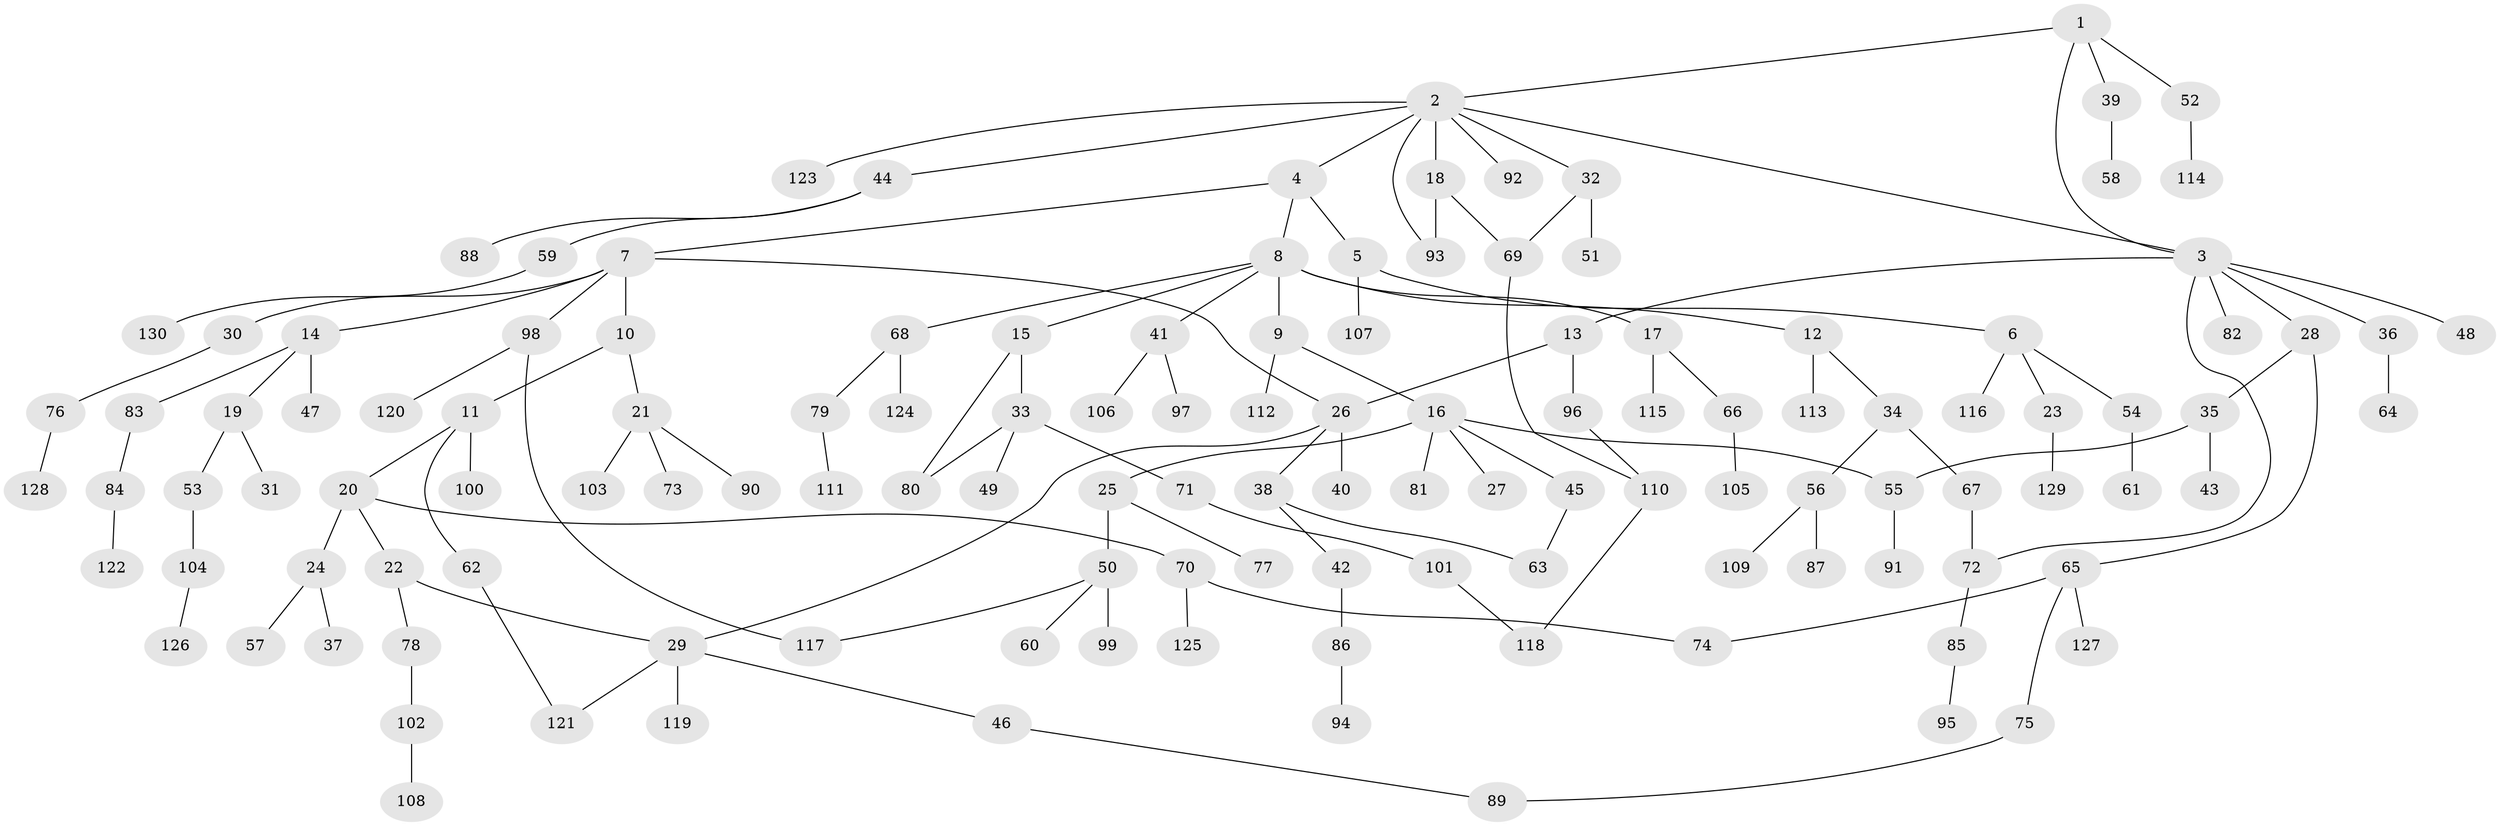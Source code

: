 // Generated by graph-tools (version 1.1) at 2025/49/03/09/25 03:49:16]
// undirected, 130 vertices, 144 edges
graph export_dot {
graph [start="1"]
  node [color=gray90,style=filled];
  1;
  2;
  3;
  4;
  5;
  6;
  7;
  8;
  9;
  10;
  11;
  12;
  13;
  14;
  15;
  16;
  17;
  18;
  19;
  20;
  21;
  22;
  23;
  24;
  25;
  26;
  27;
  28;
  29;
  30;
  31;
  32;
  33;
  34;
  35;
  36;
  37;
  38;
  39;
  40;
  41;
  42;
  43;
  44;
  45;
  46;
  47;
  48;
  49;
  50;
  51;
  52;
  53;
  54;
  55;
  56;
  57;
  58;
  59;
  60;
  61;
  62;
  63;
  64;
  65;
  66;
  67;
  68;
  69;
  70;
  71;
  72;
  73;
  74;
  75;
  76;
  77;
  78;
  79;
  80;
  81;
  82;
  83;
  84;
  85;
  86;
  87;
  88;
  89;
  90;
  91;
  92;
  93;
  94;
  95;
  96;
  97;
  98;
  99;
  100;
  101;
  102;
  103;
  104;
  105;
  106;
  107;
  108;
  109;
  110;
  111;
  112;
  113;
  114;
  115;
  116;
  117;
  118;
  119;
  120;
  121;
  122;
  123;
  124;
  125;
  126;
  127;
  128;
  129;
  130;
  1 -- 2;
  1 -- 3;
  1 -- 39;
  1 -- 52;
  2 -- 4;
  2 -- 18;
  2 -- 32;
  2 -- 44;
  2 -- 92;
  2 -- 93;
  2 -- 123;
  2 -- 3;
  3 -- 13;
  3 -- 28;
  3 -- 36;
  3 -- 48;
  3 -- 82;
  3 -- 72;
  4 -- 5;
  4 -- 7;
  4 -- 8;
  5 -- 6;
  5 -- 107;
  6 -- 23;
  6 -- 54;
  6 -- 116;
  7 -- 10;
  7 -- 14;
  7 -- 30;
  7 -- 98;
  7 -- 26;
  8 -- 9;
  8 -- 12;
  8 -- 15;
  8 -- 17;
  8 -- 41;
  8 -- 68;
  9 -- 16;
  9 -- 112;
  10 -- 11;
  10 -- 21;
  11 -- 20;
  11 -- 62;
  11 -- 100;
  12 -- 34;
  12 -- 113;
  13 -- 26;
  13 -- 96;
  14 -- 19;
  14 -- 47;
  14 -- 83;
  15 -- 33;
  15 -- 80;
  16 -- 25;
  16 -- 27;
  16 -- 45;
  16 -- 55;
  16 -- 81;
  17 -- 66;
  17 -- 115;
  18 -- 93;
  18 -- 69;
  19 -- 31;
  19 -- 53;
  20 -- 22;
  20 -- 24;
  20 -- 70;
  21 -- 73;
  21 -- 90;
  21 -- 103;
  22 -- 78;
  22 -- 29;
  23 -- 129;
  24 -- 37;
  24 -- 57;
  25 -- 50;
  25 -- 77;
  26 -- 29;
  26 -- 38;
  26 -- 40;
  28 -- 35;
  28 -- 65;
  29 -- 46;
  29 -- 119;
  29 -- 121;
  30 -- 76;
  32 -- 51;
  32 -- 69;
  33 -- 49;
  33 -- 71;
  33 -- 80;
  34 -- 56;
  34 -- 67;
  35 -- 43;
  35 -- 55;
  36 -- 64;
  38 -- 42;
  38 -- 63;
  39 -- 58;
  41 -- 97;
  41 -- 106;
  42 -- 86;
  44 -- 59;
  44 -- 88;
  45 -- 63;
  46 -- 89;
  50 -- 60;
  50 -- 99;
  50 -- 117;
  52 -- 114;
  53 -- 104;
  54 -- 61;
  55 -- 91;
  56 -- 87;
  56 -- 109;
  59 -- 130;
  62 -- 121;
  65 -- 74;
  65 -- 75;
  65 -- 127;
  66 -- 105;
  67 -- 72;
  68 -- 79;
  68 -- 124;
  69 -- 110;
  70 -- 125;
  70 -- 74;
  71 -- 101;
  72 -- 85;
  75 -- 89;
  76 -- 128;
  78 -- 102;
  79 -- 111;
  83 -- 84;
  84 -- 122;
  85 -- 95;
  86 -- 94;
  96 -- 110;
  98 -- 117;
  98 -- 120;
  101 -- 118;
  102 -- 108;
  104 -- 126;
  110 -- 118;
}
